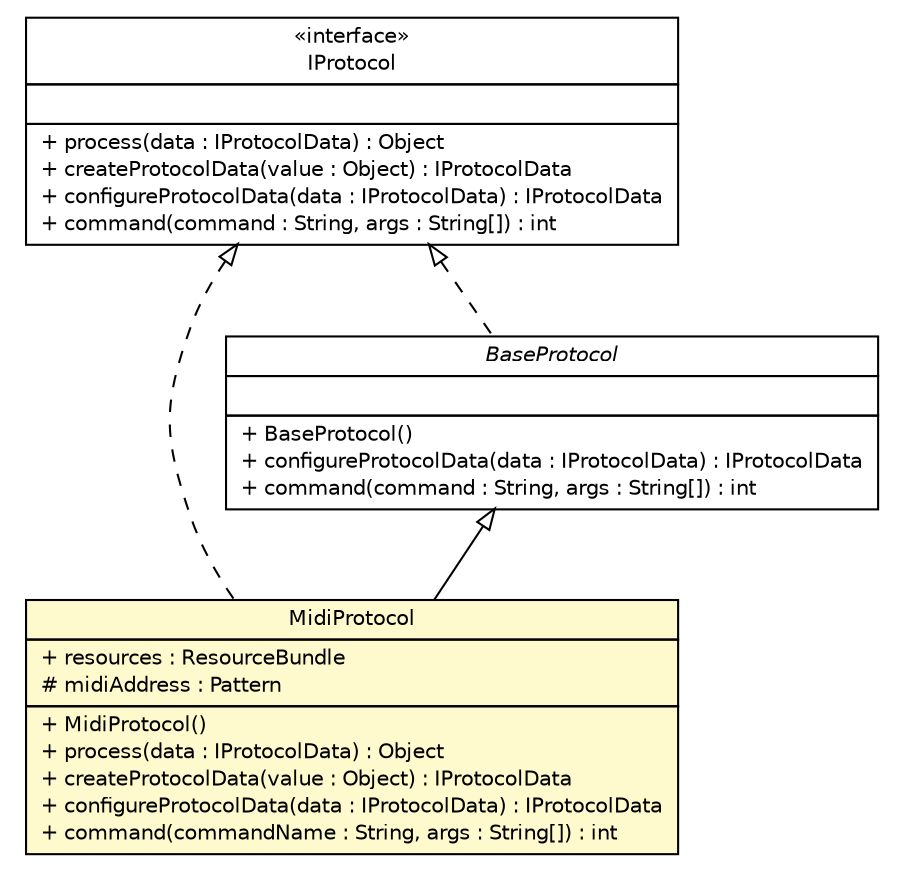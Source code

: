 #!/usr/local/bin/dot
#
# Class diagram 
# Generated by UMLGraph version R5_6 (http://www.umlgraph.org/)
#

digraph G {
	edge [fontname="Helvetica",fontsize=10,labelfontname="Helvetica",labelfontsize=10];
	node [fontname="Helvetica",fontsize=10,shape=plaintext];
	nodesep=0.25;
	ranksep=0.5;
	// com.xley.lfosc.IProtocol
	c1702 [label=<<table title="com.xley.lfosc.IProtocol" border="0" cellborder="1" cellspacing="0" cellpadding="2" port="p" href="../IProtocol.html">
		<tr><td><table border="0" cellspacing="0" cellpadding="1">
<tr><td align="center" balign="center"> &#171;interface&#187; </td></tr>
<tr><td align="center" balign="center"> IProtocol </td></tr>
		</table></td></tr>
		<tr><td><table border="0" cellspacing="0" cellpadding="1">
<tr><td align="left" balign="left">  </td></tr>
		</table></td></tr>
		<tr><td><table border="0" cellspacing="0" cellpadding="1">
<tr><td align="left" balign="left"> + process(data : IProtocolData) : Object </td></tr>
<tr><td align="left" balign="left"> + createProtocolData(value : Object) : IProtocolData </td></tr>
<tr><td align="left" balign="left"> + configureProtocolData(data : IProtocolData) : IProtocolData </td></tr>
<tr><td align="left" balign="left"> + command(command : String, args : String[]) : int </td></tr>
		</table></td></tr>
		</table>>, URL="../IProtocol.html", fontname="Helvetica", fontcolor="black", fontsize=10.0];
	// com.xley.lfosc.midi.MidiProtocol
	c1708 [label=<<table title="com.xley.lfosc.midi.MidiProtocol" border="0" cellborder="1" cellspacing="0" cellpadding="2" port="p" bgcolor="lemonChiffon" href="./MidiProtocol.html">
		<tr><td><table border="0" cellspacing="0" cellpadding="1">
<tr><td align="center" balign="center"> MidiProtocol </td></tr>
		</table></td></tr>
		<tr><td><table border="0" cellspacing="0" cellpadding="1">
<tr><td align="left" balign="left"> + resources : ResourceBundle </td></tr>
<tr><td align="left" balign="left"> # midiAddress : Pattern </td></tr>
		</table></td></tr>
		<tr><td><table border="0" cellspacing="0" cellpadding="1">
<tr><td align="left" balign="left"> + MidiProtocol() </td></tr>
<tr><td align="left" balign="left"> + process(data : IProtocolData) : Object </td></tr>
<tr><td align="left" balign="left"> + createProtocolData(value : Object) : IProtocolData </td></tr>
<tr><td align="left" balign="left"> + configureProtocolData(data : IProtocolData) : IProtocolData </td></tr>
<tr><td align="left" balign="left"> + command(commandName : String, args : String[]) : int </td></tr>
		</table></td></tr>
		</table>>, URL="./MidiProtocol.html", fontname="Helvetica", fontcolor="black", fontsize=10.0];
	// com.xley.lfosc.impl.BaseProtocol
	c1736 [label=<<table title="com.xley.lfosc.impl.BaseProtocol" border="0" cellborder="1" cellspacing="0" cellpadding="2" port="p" href="../impl/BaseProtocol.html">
		<tr><td><table border="0" cellspacing="0" cellpadding="1">
<tr><td align="center" balign="center"><font face="Helvetica-Oblique"> BaseProtocol </font></td></tr>
		</table></td></tr>
		<tr><td><table border="0" cellspacing="0" cellpadding="1">
<tr><td align="left" balign="left">  </td></tr>
		</table></td></tr>
		<tr><td><table border="0" cellspacing="0" cellpadding="1">
<tr><td align="left" balign="left"> + BaseProtocol() </td></tr>
<tr><td align="left" balign="left"> + configureProtocolData(data : IProtocolData) : IProtocolData </td></tr>
<tr><td align="left" balign="left"> + command(command : String, args : String[]) : int </td></tr>
		</table></td></tr>
		</table>>, URL="../impl/BaseProtocol.html", fontname="Helvetica", fontcolor="black", fontsize=10.0];
	//com.xley.lfosc.midi.MidiProtocol extends com.xley.lfosc.impl.BaseProtocol
	c1736:p -> c1708:p [dir=back,arrowtail=empty];
	//com.xley.lfosc.midi.MidiProtocol implements com.xley.lfosc.IProtocol
	c1702:p -> c1708:p [dir=back,arrowtail=empty,style=dashed];
	//com.xley.lfosc.impl.BaseProtocol implements com.xley.lfosc.IProtocol
	c1702:p -> c1736:p [dir=back,arrowtail=empty,style=dashed];
}

